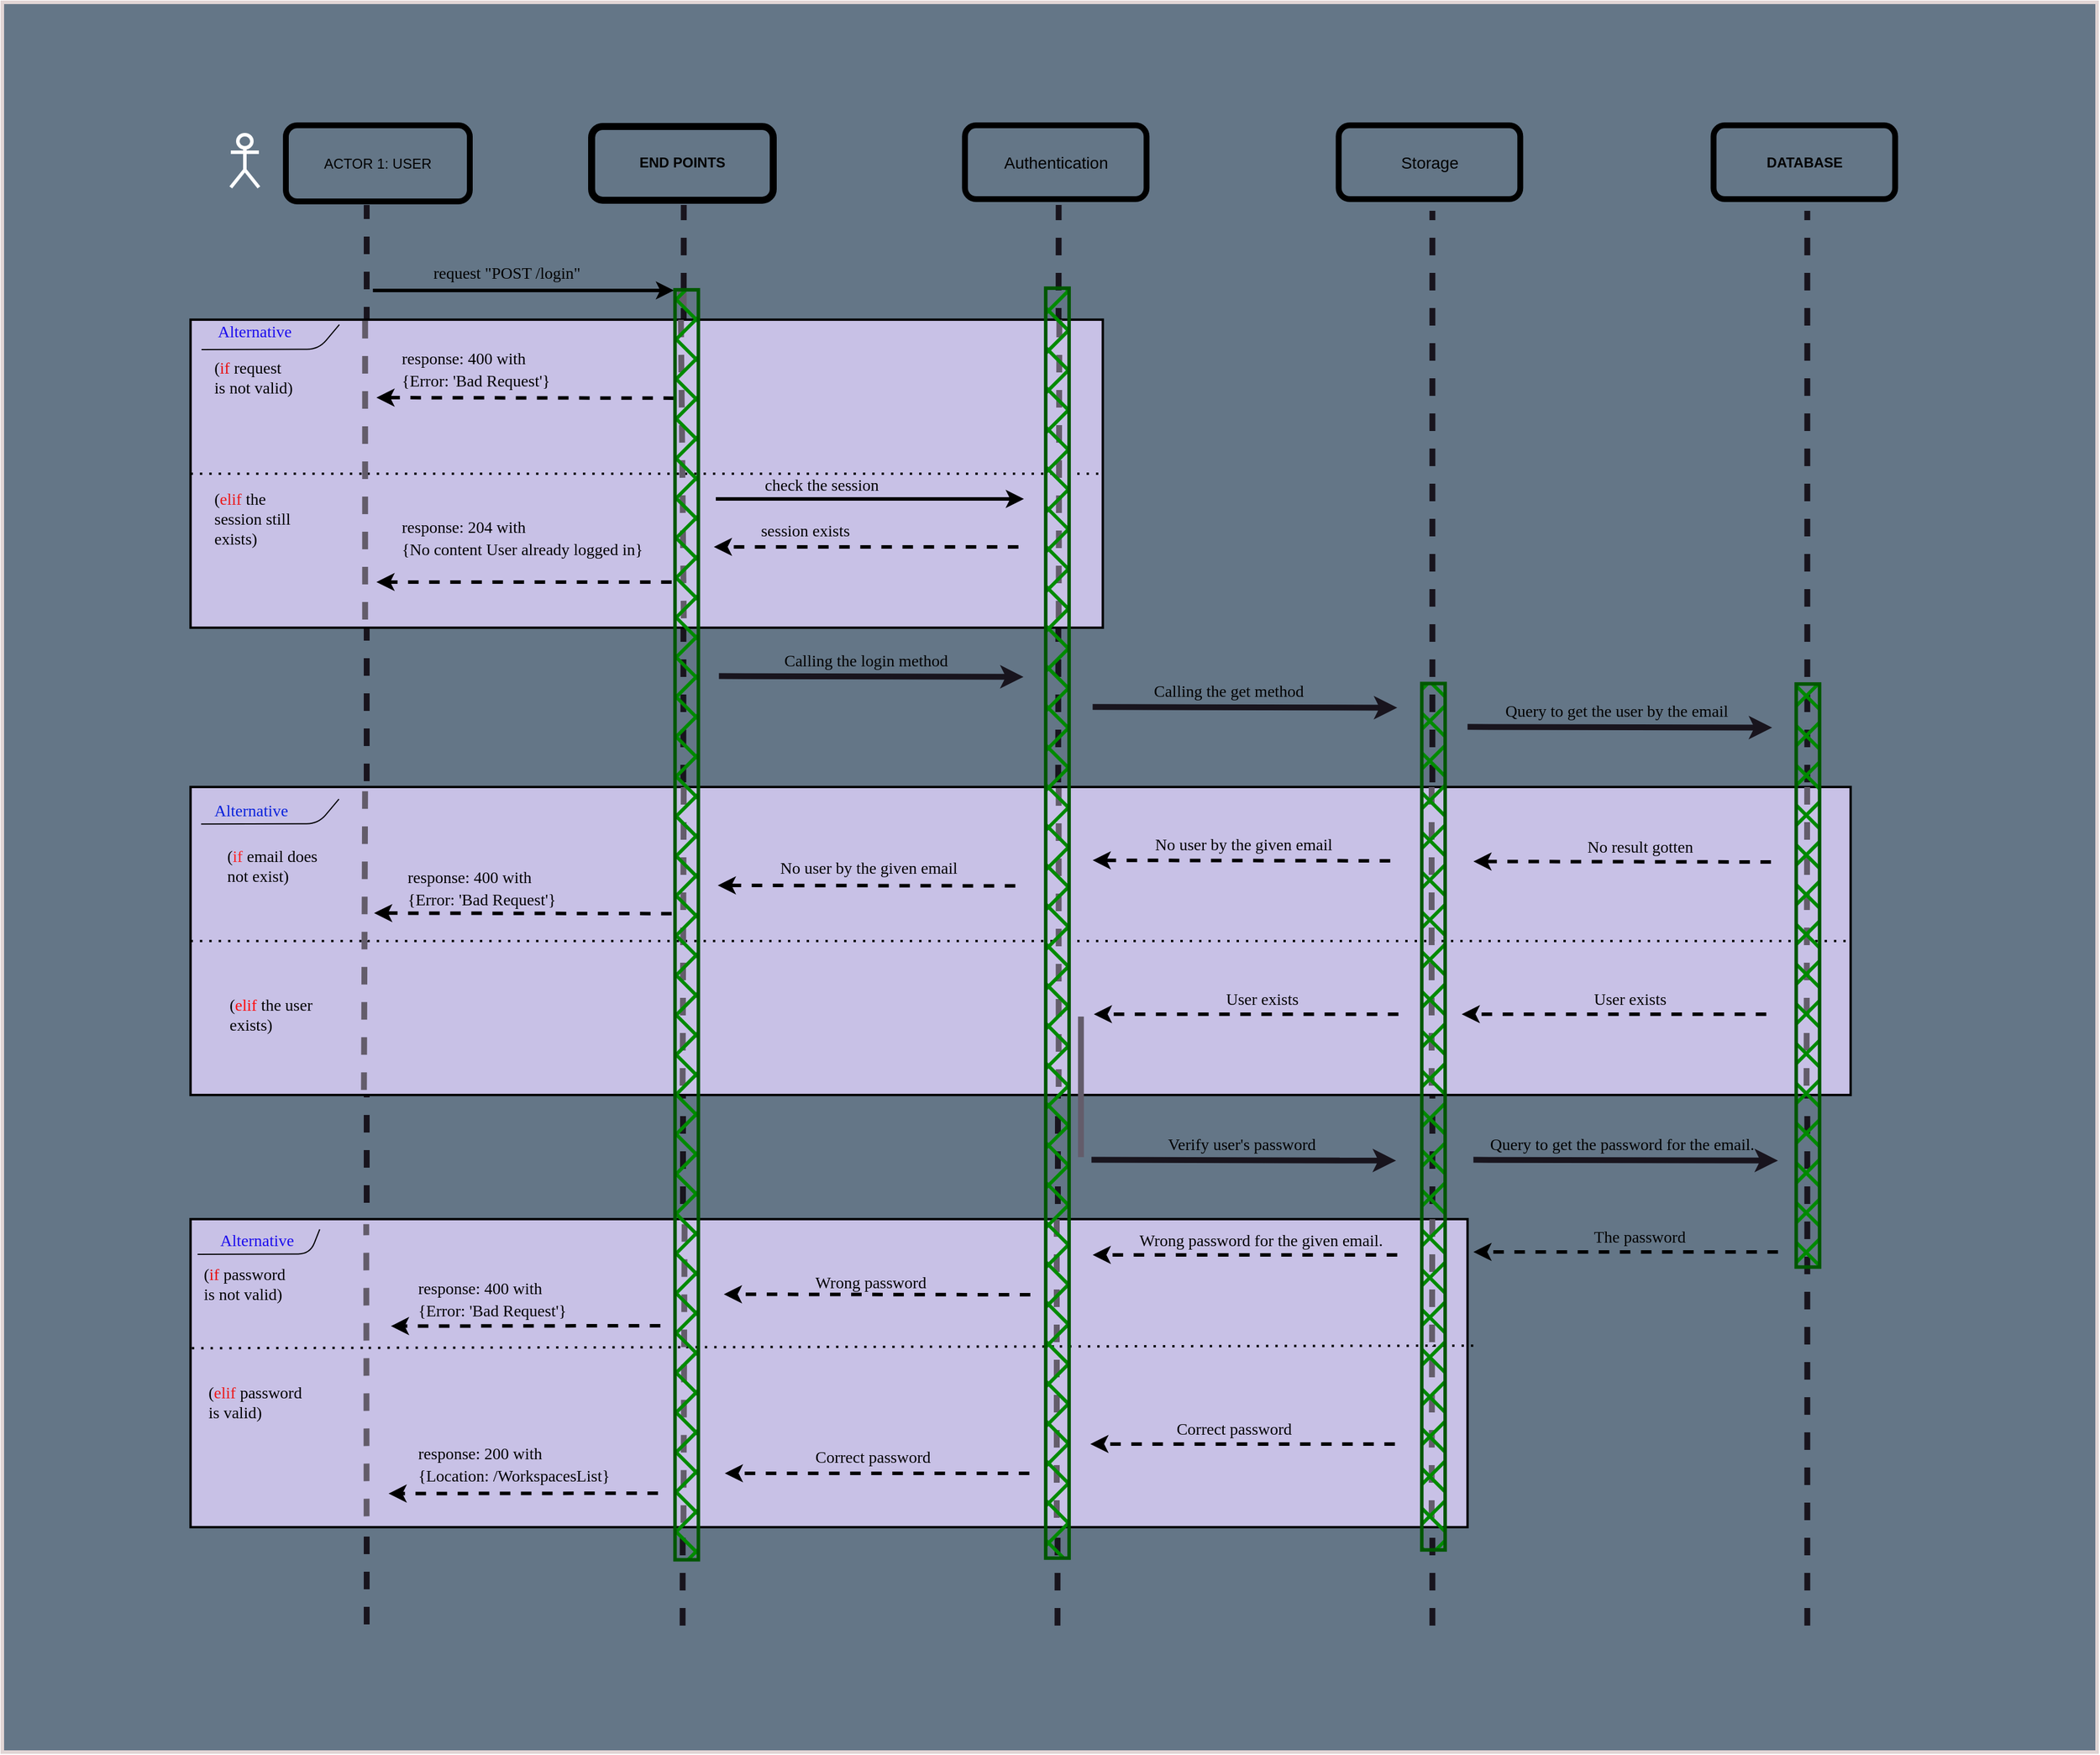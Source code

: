 <mxfile>
    <diagram id="F_yw_CQn4tfW_uXNjKrX" name="Page-1">
        <mxGraphModel dx="4296" dy="371" grid="0" gridSize="10" guides="0" tooltips="1" connect="1" arrows="1" fold="1" page="1" pageScale="1" pageWidth="1200" pageHeight="1600" background="#ffffff" math="0" shadow="0">
            <root>
                <mxCell id="0"/>
                <mxCell id="1" parent="0"/>
                <mxCell id="373" value="" style="rounded=0;whiteSpace=wrap;html=1;labelBackgroundColor=none;fillStyle=solid;strokeColor=#e1d5d5;strokeWidth=3;fontFamily=Times New Roman;fontSize=19;fontColor=#ec1818;fillColor=#647687;gradientColor=none;" vertex="1" parent="1">
                    <mxGeometry x="-3285" y="45" width="1788" height="1494" as="geometry"/>
                </mxCell>
                <mxCell id="374" value="" style="endArrow=none;dashed=1;html=1;fontColor=#080808;endSize=4;strokeColor=#18141d;strokeWidth=5;" edge="1" parent="1">
                    <mxGeometry width="50" height="50" relative="1" as="geometry">
                        <mxPoint x="-2974" y="1430" as="sourcePoint"/>
                        <mxPoint x="-2974" y="218" as="targetPoint"/>
                    </mxGeometry>
                </mxCell>
                <mxCell id="229" value="ACTOR 1: USER" style="rounded=1;whiteSpace=wrap;html=1;fillColor=none;strokeWidth=5;" vertex="1" parent="1">
                    <mxGeometry x="-3043" y="150" width="157" height="65" as="geometry"/>
                </mxCell>
                <mxCell id="230" value="&lt;b&gt;END POINTS&lt;/b&gt;" style="rounded=1;whiteSpace=wrap;html=1;fillColor=none;strokeWidth=6;" vertex="1" parent="1">
                    <mxGeometry x="-2782" y="151" width="155" height="62.95" as="geometry"/>
                </mxCell>
                <mxCell id="231" value="&lt;font style=&quot;font-size: 14px;&quot;&gt;Authentication&lt;/font&gt;" style="rounded=1;whiteSpace=wrap;html=1;fillColor=none;strokeWidth=5;" vertex="1" parent="1">
                    <mxGeometry x="-2463.34" y="150.05" width="155" height="62.95" as="geometry"/>
                </mxCell>
                <mxCell id="232" value="&lt;font style=&quot;font-size: 14px;&quot;&gt;Storage&lt;/font&gt;" style="rounded=1;whiteSpace=wrap;html=1;fillColor=none;strokeWidth=5;" vertex="1" parent="1">
                    <mxGeometry x="-2144.34" y="150.05" width="155" height="62.95" as="geometry"/>
                </mxCell>
                <mxCell id="233" value="&lt;b&gt;DATABASE&lt;/b&gt;" style="rounded=1;whiteSpace=wrap;html=1;fillColor=none;strokeWidth=5;" vertex="1" parent="1">
                    <mxGeometry x="-1824.34" y="150.05" width="155" height="62.95" as="geometry"/>
                </mxCell>
                <mxCell id="234" value="" style="endArrow=none;dashed=1;html=1;fontColor=#080808;endSize=4;strokeColor=#18141d;strokeWidth=5;" edge="1" parent="1">
                    <mxGeometry width="50" height="50" relative="1" as="geometry">
                        <mxPoint x="-2704.34" y="1430.95" as="sourcePoint"/>
                        <mxPoint x="-2703.34" y="217.95" as="targetPoint"/>
                    </mxGeometry>
                </mxCell>
                <mxCell id="235" value="" style="endArrow=none;dashed=1;html=1;fontColor=#080808;endSize=4;strokeColor=#18141d;strokeWidth=5;" edge="1" parent="1">
                    <mxGeometry width="50" height="50" relative="1" as="geometry">
                        <mxPoint x="-2384.34" y="1430.95" as="sourcePoint"/>
                        <mxPoint x="-2383.34" y="217.95" as="targetPoint"/>
                    </mxGeometry>
                </mxCell>
                <mxCell id="236" value="" style="endArrow=none;dashed=1;html=1;fontColor=#080808;endSize=4;strokeColor=#18141d;strokeWidth=5;" edge="1" parent="1">
                    <mxGeometry width="50" height="50" relative="1" as="geometry">
                        <mxPoint x="-2064.34" y="1430.95" as="sourcePoint"/>
                        <mxPoint x="-2064.34" y="222.95" as="targetPoint"/>
                    </mxGeometry>
                </mxCell>
                <mxCell id="237" value="" style="endArrow=none;dashed=1;html=1;fontColor=#080808;endSize=4;strokeColor=#18141d;strokeWidth=5;" edge="1" parent="1">
                    <mxGeometry width="50" height="50" relative="1" as="geometry">
                        <mxPoint x="-1744.34" y="1430.95" as="sourcePoint"/>
                        <mxPoint x="-1744.34" y="222.95" as="targetPoint"/>
                    </mxGeometry>
                </mxCell>
                <mxCell id="238" value="" style="endArrow=classic;html=1;strokeColor=#18141d;strokeWidth=5;fontSize=14;fontColor=#080808;endSize=4;" edge="1" parent="1">
                    <mxGeometry width="50" height="50" relative="1" as="geometry">
                        <mxPoint x="-2673.34" y="620.3" as="sourcePoint"/>
                        <mxPoint x="-2413.34" y="620.95" as="targetPoint"/>
                    </mxGeometry>
                </mxCell>
                <mxCell id="242" value="" style="rounded=0;whiteSpace=wrap;html=1;strokeColor=#000000;strokeWidth=2;fontFamily=Verdana;fontSize=14;fontColor=#000000;fillColor=#C8C1E6;fillStyle=solid;gradientColor=none;" vertex="1" parent="1">
                    <mxGeometry x="-3124.34" y="315.95" width="778.65" height="263" as="geometry"/>
                </mxCell>
                <mxCell id="244" value="&lt;font color=&quot;#1b0ced&quot;&gt;Alternative&lt;/font&gt;" style="text;html=1;align=center;verticalAlign=middle;resizable=0;points=[];autosize=1;strokeColor=none;fillColor=none;fontSize=14;fontFamily=Verdana;fontColor=#000000;" vertex="1" parent="1">
                    <mxGeometry x="-3115.34" y="311.5" width="90" height="30" as="geometry"/>
                </mxCell>
                <mxCell id="245" value="(&lt;font color=&quot;#e90c0c&quot;&gt;if&lt;/font&gt; request&lt;br&gt;is not valid)" style="text;html=1;align=left;verticalAlign=middle;resizable=0;points=[];autosize=1;strokeColor=none;fillColor=none;fontSize=14;fontFamily=Verdana;fontColor=#000000;" vertex="1" parent="1">
                    <mxGeometry x="-3106.34" y="341.497" width="90" height="50" as="geometry"/>
                </mxCell>
                <mxCell id="246" value="(&lt;font color=&quot;#ec1818&quot;&gt;elif&lt;/font&gt; the&lt;br&gt;session still&lt;br&gt;exists)" style="text;html=1;align=left;verticalAlign=middle;resizable=0;points=[];autosize=1;strokeColor=none;fillColor=none;fontSize=14;fontFamily=Verdana;fontColor=#000000;" vertex="1" parent="1">
                    <mxGeometry x="-3106.34" y="456.949" width="90" height="60" as="geometry"/>
                </mxCell>
                <mxCell id="247" value="" style="endArrow=classic;html=1;rounded=1;strokeColor=#000000;strokeWidth=3;fontFamily=Verdana;fontSize=14;fontColor=#000000;jumpStyle=arc;jumpSize=0;dashed=1;" edge="1" parent="1">
                    <mxGeometry width="50" height="50" relative="1" as="geometry">
                        <mxPoint x="-2713.69" y="539.95" as="sourcePoint"/>
                        <mxPoint x="-2965.69" y="539.948" as="targetPoint"/>
                    </mxGeometry>
                </mxCell>
                <mxCell id="248" value="&lt;font face=&quot;Verdana&quot;&gt;&lt;span style=&quot;font-size: 14px;&quot;&gt;check the session&lt;/span&gt;&lt;/font&gt;" style="text;html=1;align=center;verticalAlign=middle;resizable=0;points=[];autosize=1;strokeColor=none;fillColor=none;fontSize=22;fontColor=#000000;" vertex="1" parent="1">
                    <mxGeometry x="-2656.694" y="435" width="142" height="39" as="geometry"/>
                </mxCell>
                <mxCell id="249" value="" style="endArrow=classic;html=1;rounded=1;strokeColor=#000000;strokeWidth=3;fontFamily=Verdana;fontSize=14;fontColor=#000000;jumpStyle=arc;jumpSize=0;dashed=1;" edge="1" parent="1">
                    <mxGeometry width="50" height="50" relative="1" as="geometry">
                        <mxPoint x="-2417.69" y="509.95" as="sourcePoint"/>
                        <mxPoint x="-2677.69" y="509.95" as="targetPoint"/>
                    </mxGeometry>
                </mxCell>
                <mxCell id="250" value="&lt;font face=&quot;Verdana&quot;&gt;&lt;span style=&quot;font-size: 14px;&quot;&gt;session exists&lt;/span&gt;&lt;/font&gt;" style="text;html=1;align=center;verticalAlign=middle;resizable=0;points=[];autosize=1;strokeColor=none;fillColor=none;fontSize=22;fontColor=#000000;" vertex="1" parent="1">
                    <mxGeometry x="-2657.694" y="474.95" width="115" height="39" as="geometry"/>
                </mxCell>
                <mxCell id="251" value="" style="endArrow=classic;html=1;rounded=1;strokeColor=#000000;strokeWidth=3;fontFamily=Verdana;fontSize=14;fontColor=#000000;jumpStyle=arc;jumpSize=0;dashed=1;" edge="1" parent="1">
                    <mxGeometry width="50" height="50" relative="1" as="geometry">
                        <mxPoint x="-2711.69" y="382.95" as="sourcePoint"/>
                        <mxPoint x="-2965.69" y="382.498" as="targetPoint"/>
                    </mxGeometry>
                </mxCell>
                <mxCell id="252" value="&lt;p style=&quot;line-height: 70%;&quot;&gt;&lt;font style=&quot;font-size: 14px;&quot; face=&quot;Verdana&quot;&gt;response: 400 with&lt;br&gt;{Error&lt;/font&gt;&lt;span style=&quot;background-color: initial; font-family: Verdana; font-size: 14px;&quot;&gt;: 'Bad Request'}&amp;nbsp;&lt;/span&gt;&lt;/p&gt;" style="text;html=1;align=left;verticalAlign=middle;resizable=0;points=[];autosize=1;strokeColor=none;fillColor=none;fontSize=22;fontColor=#000000;" vertex="1" parent="1">
                    <mxGeometry x="-2945.69" y="311.5" width="183" height="91" as="geometry"/>
                </mxCell>
                <mxCell id="253" value="" style="endArrow=classic;html=1;rounded=1;strokeColor=#000000;strokeWidth=3;fontSize=22;fontColor=#000000;jumpStyle=arc;jumpSize=0;" edge="1" parent="1">
                    <mxGeometry width="50" height="50" relative="1" as="geometry">
                        <mxPoint x="-2676.0" y="469" as="sourcePoint"/>
                        <mxPoint x="-2413.0" y="469" as="targetPoint"/>
                    </mxGeometry>
                </mxCell>
                <mxCell id="254" value="" style="endArrow=none;dashed=1;html=1;dashPattern=1 3;strokeWidth=2;rounded=1;strokeColor=#000000;fontFamily=Verdana;fontSize=14;fontColor=#000000;jumpStyle=arc;jumpSize=0;exitX=0;exitY=0.5;exitDx=0;exitDy=0;entryX=1;entryY=0.5;entryDx=0;entryDy=0;" edge="1" parent="1" source="242" target="242">
                    <mxGeometry width="50" height="50" relative="1" as="geometry">
                        <mxPoint x="-2835.69" y="481.95" as="sourcePoint"/>
                        <mxPoint x="-2345.69" y="423.95" as="targetPoint"/>
                    </mxGeometry>
                </mxCell>
                <mxCell id="255" value="" style="endArrow=classic;html=1;rounded=1;strokeColor=#000000;strokeWidth=3;fontSize=22;fontColor=#000000;jumpStyle=arc;jumpSize=0;" edge="1" parent="1">
                    <mxGeometry width="50" height="50" relative="1" as="geometry">
                        <mxPoint x="-2968.69" y="290.95" as="sourcePoint"/>
                        <mxPoint x="-2711.69" y="290.95" as="targetPoint"/>
                    </mxGeometry>
                </mxCell>
                <mxCell id="256" value="&lt;p style=&quot;line-height: 70%;&quot;&gt;&lt;font style=&quot;font-size: 14px;&quot; face=&quot;Verdana&quot;&gt;response: 204 with&lt;br&gt;&lt;/font&gt;&lt;span style=&quot;font-family: Verdana; font-size: 14px;&quot;&gt;{No content User already logged in}&lt;/span&gt;&lt;font style=&quot;font-size: 14px;&quot; face=&quot;Verdana&quot;&gt;&lt;br&gt;&lt;/font&gt;&lt;/p&gt;" style="text;html=1;align=left;verticalAlign=middle;resizable=0;points=[];autosize=1;strokeColor=none;fillColor=none;fontSize=22;fontColor=#000000;" vertex="1" parent="1">
                    <mxGeometry x="-2945.69" y="453.95" width="224" height="94" as="geometry"/>
                </mxCell>
                <mxCell id="257" value="&lt;span style=&quot;color: rgb(0, 0, 0); font-family: Verdana; font-size: 14px; font-style: normal; font-variant-ligatures: normal; font-variant-caps: normal; font-weight: 400; letter-spacing: normal; orphans: 2; text-align: center; text-indent: 0px; text-transform: none; widows: 2; word-spacing: 0px; -webkit-text-stroke-width: 0px; text-decoration-thickness: initial; text-decoration-style: initial; text-decoration-color: initial; float: none; display: inline !important;&quot;&gt;request &quot;POST /login&quot;&lt;/span&gt;" style="text;whiteSpace=wrap;html=1;fontSize=19;fontColor=#000000;" vertex="1" parent="1">
                    <mxGeometry x="-2918.69" y="256.95" width="170" height="50" as="geometry"/>
                </mxCell>
                <mxCell id="258" value="" style="endArrow=none;dashed=1;html=1;fontColor=#080808;endSize=4;strokeColor=#635c6a;strokeWidth=5;startArrow=none;" edge="1" parent="1" source="367">
                    <mxGeometry width="50" height="50" relative="1" as="geometry">
                        <mxPoint x="-2703.34" y="570.95" as="sourcePoint"/>
                        <mxPoint x="-2703.34" y="309.95" as="targetPoint"/>
                    </mxGeometry>
                </mxCell>
                <mxCell id="260" value="" style="endArrow=none;dashed=1;html=1;fontColor=#080808;endSize=4;strokeColor=#635c6a;strokeWidth=5;" edge="1" parent="1">
                    <mxGeometry width="50" height="50" relative="1" as="geometry">
                        <mxPoint x="-2383.34" y="570.95" as="sourcePoint"/>
                        <mxPoint x="-2382.74" y="310.5" as="targetPoint"/>
                    </mxGeometry>
                </mxCell>
                <mxCell id="261" value="&lt;div style=&quot;text-align: center;&quot;&gt;&lt;span style=&quot;background-color: initial; font-size: 14px;&quot;&gt;&lt;font face=&quot;Verdana&quot;&gt;&amp;nbsp;Calling the login method&lt;/font&gt;&lt;/span&gt;&lt;/div&gt;" style="text;whiteSpace=wrap;html=1;fontSize=19;fontColor=#000000;" vertex="1" parent="1">
                    <mxGeometry x="-2623.34" y="587.95" width="170" height="50" as="geometry"/>
                </mxCell>
                <mxCell id="262" value="" style="endArrow=classic;html=1;strokeColor=#18141d;strokeWidth=5;fontSize=14;fontColor=#080808;endSize=4;" edge="1" parent="1">
                    <mxGeometry width="50" height="50" relative="1" as="geometry">
                        <mxPoint x="-2354.34" y="646.65" as="sourcePoint"/>
                        <mxPoint x="-2094.34" y="647.3" as="targetPoint"/>
                    </mxGeometry>
                </mxCell>
                <mxCell id="263" value="&lt;div style=&quot;text-align: center;&quot;&gt;&lt;font face=&quot;Verdana&quot;&gt;&lt;span style=&quot;font-size: 14px;&quot;&gt;Calling the get method&amp;nbsp;&lt;/span&gt;&lt;/font&gt;&lt;/div&gt;" style="text;whiteSpace=wrap;html=1;fontSize=19;fontColor=#000000;" vertex="1" parent="1">
                    <mxGeometry x="-2304.34" y="614.3" width="170" height="50" as="geometry"/>
                </mxCell>
                <mxCell id="264" value="" style="endArrow=classic;html=1;strokeColor=#18141d;strokeWidth=5;fontSize=14;fontColor=#080808;endSize=4;" edge="1" parent="1">
                    <mxGeometry width="50" height="50" relative="1" as="geometry">
                        <mxPoint x="-2034.34" y="663.65" as="sourcePoint"/>
                        <mxPoint x="-1774.34" y="664.3" as="targetPoint"/>
                    </mxGeometry>
                </mxCell>
                <mxCell id="265" value="&lt;div style=&quot;text-align: center;&quot;&gt;&lt;font face=&quot;Verdana&quot;&gt;&lt;span style=&quot;font-size: 14px;&quot;&gt;Query to get the user by the email&lt;/span&gt;&lt;/font&gt;&lt;/div&gt;" style="text;whiteSpace=wrap;html=1;fontSize=19;fontColor=#000000;" vertex="1" parent="1">
                    <mxGeometry x="-2004.34" y="631.3" width="210" height="50" as="geometry"/>
                </mxCell>
                <mxCell id="266" value="" style="rounded=0;whiteSpace=wrap;html=1;strokeColor=#000000;strokeWidth=2;fontFamily=Verdana;fontSize=14;fontColor=#000000;fillColor=#C8C1E6;fillStyle=solid;gradientColor=none;" vertex="1" parent="1">
                    <mxGeometry x="-3124.34" y="714.95" width="1417" height="263" as="geometry"/>
                </mxCell>
                <mxCell id="273" value="" style="endArrow=classic;html=1;rounded=1;strokeColor=#000000;strokeWidth=3;fontFamily=Verdana;fontSize=14;fontColor=#000000;jumpStyle=arc;jumpSize=0;dashed=1;" edge="1" parent="1">
                    <mxGeometry width="50" height="50" relative="1" as="geometry">
                        <mxPoint x="-1779.34" y="908.95" as="sourcePoint"/>
                        <mxPoint x="-2039.34" y="908.95" as="targetPoint"/>
                    </mxGeometry>
                </mxCell>
                <mxCell id="274" value="&lt;font face=&quot;Verdana&quot;&gt;&lt;span style=&quot;font-size: 14px;&quot;&gt;User exists&lt;/span&gt;&lt;/font&gt;" style="text;html=1;align=center;verticalAlign=middle;resizable=0;points=[];autosize=1;strokeColor=none;fillColor=none;fontSize=22;fontColor=#000000;" vertex="1" parent="1">
                    <mxGeometry x="-1941.344" y="873.95" width="90" height="40" as="geometry"/>
                </mxCell>
                <mxCell id="275" value="" style="endArrow=classic;html=1;rounded=1;strokeColor=#000000;strokeWidth=3;fontFamily=Verdana;fontSize=14;fontColor=#000000;jumpStyle=arc;jumpSize=0;dashed=1;" edge="1" parent="1">
                    <mxGeometry width="50" height="50" relative="1" as="geometry">
                        <mxPoint x="-2100.34" y="778.01" as="sourcePoint"/>
                        <mxPoint x="-2354.34" y="777.558" as="targetPoint"/>
                    </mxGeometry>
                </mxCell>
                <mxCell id="276" value="&lt;p style=&quot;line-height: 70%;&quot;&gt;&lt;font face=&quot;Verdana&quot;&gt;&lt;span style=&quot;font-size: 14px;&quot;&gt;No user by the given email&lt;/span&gt;&lt;/font&gt;&lt;/p&gt;" style="text;html=1;align=left;verticalAlign=middle;resizable=0;points=[];autosize=1;strokeColor=none;fillColor=none;fontSize=22;fontColor=#000000;" vertex="1" parent="1">
                    <mxGeometry x="-2303.34" y="722.95" width="170" height="80" as="geometry"/>
                </mxCell>
                <mxCell id="278" value="" style="endArrow=none;dashed=1;html=1;dashPattern=1 3;strokeWidth=2;rounded=1;strokeColor=#000000;fontFamily=Verdana;fontSize=14;fontColor=#000000;jumpStyle=arc;jumpSize=0;exitX=0;exitY=0.5;exitDx=0;exitDy=0;entryX=1;entryY=0.5;entryDx=0;entryDy=0;" edge="1" parent="1" source="266" target="266">
                    <mxGeometry width="50" height="50" relative="1" as="geometry">
                        <mxPoint x="-2197.34" y="880.95" as="sourcePoint"/>
                        <mxPoint x="-1707.34" y="822.95" as="targetPoint"/>
                    </mxGeometry>
                </mxCell>
                <mxCell id="281" value="" style="endArrow=none;dashed=1;html=1;fontColor=#080808;endSize=4;strokeColor=#635c6a;strokeWidth=5;" edge="1" parent="1">
                    <mxGeometry width="50" height="50" relative="1" as="geometry">
                        <mxPoint x="-2064.99" y="969.95" as="sourcePoint"/>
                        <mxPoint x="-2064.99" y="708.95" as="targetPoint"/>
                    </mxGeometry>
                </mxCell>
                <mxCell id="282" value="" style="endArrow=none;dashed=1;html=1;fontColor=#080808;endSize=4;strokeColor=#635c6a;strokeWidth=5;" edge="1" parent="1">
                    <mxGeometry width="50" height="50" relative="1" as="geometry">
                        <mxPoint x="-2383.34" y="970.95" as="sourcePoint"/>
                        <mxPoint x="-2383.34" y="710.95" as="targetPoint"/>
                    </mxGeometry>
                </mxCell>
                <mxCell id="283" value="" style="endArrow=none;dashed=1;html=1;fontColor=#080808;endSize=4;strokeColor=#635c6a;strokeWidth=5;" edge="1" parent="1">
                    <mxGeometry width="50" height="50" relative="1" as="geometry">
                        <mxPoint x="-1744.99" y="969.95" as="sourcePoint"/>
                        <mxPoint x="-1744.39" y="709.5" as="targetPoint"/>
                    </mxGeometry>
                </mxCell>
                <mxCell id="286" value="" style="endArrow=classic;html=1;rounded=1;strokeColor=#000000;strokeWidth=3;fontFamily=Verdana;fontSize=14;fontColor=#000000;jumpStyle=arc;jumpSize=0;dashed=1;" edge="1" parent="1">
                    <mxGeometry width="50" height="50" relative="1" as="geometry">
                        <mxPoint x="-1775.34" y="779.01" as="sourcePoint"/>
                        <mxPoint x="-2029.34" y="778.558" as="targetPoint"/>
                    </mxGeometry>
                </mxCell>
                <mxCell id="287" value="&lt;p style=&quot;line-height: 70%;&quot;&gt;&lt;font face=&quot;Verdana&quot;&gt;&lt;span style=&quot;font-size: 14px;&quot;&gt;No result gotten&lt;/span&gt;&lt;/font&gt;&lt;/p&gt;" style="text;html=1;align=left;verticalAlign=middle;resizable=0;points=[];autosize=1;strokeColor=none;fillColor=none;fontSize=22;fontColor=#000000;" vertex="1" parent="1">
                    <mxGeometry x="-1934.34" y="724.95" width="110" height="80" as="geometry"/>
                </mxCell>
                <mxCell id="292" value="" style="endArrow=none;dashed=1;html=1;fontColor=#080808;endSize=4;strokeColor=#635c6a;strokeWidth=5;" edge="1" parent="1">
                    <mxGeometry width="50" height="50" relative="1" as="geometry">
                        <mxPoint x="-2704.34" y="969.95" as="sourcePoint"/>
                        <mxPoint x="-2703.34" y="706.6" as="targetPoint"/>
                    </mxGeometry>
                </mxCell>
                <mxCell id="294" value="" style="endArrow=classic;html=1;rounded=1;strokeColor=#000000;strokeWidth=3;fontFamily=Verdana;fontSize=14;fontColor=#000000;jumpStyle=arc;jumpSize=0;dashed=1;" edge="1" parent="1">
                    <mxGeometry width="50" height="50" relative="1" as="geometry">
                        <mxPoint x="-2420.34" y="799.4" as="sourcePoint"/>
                        <mxPoint x="-2674.34" y="798.948" as="targetPoint"/>
                    </mxGeometry>
                </mxCell>
                <mxCell id="295" value="&lt;p style=&quot;line-height: 70%;&quot;&gt;&lt;font face=&quot;Verdana&quot;&gt;&lt;span style=&quot;font-size: 14px;&quot;&gt;No user by the given email&lt;/span&gt;&lt;/font&gt;&lt;/p&gt;" style="text;html=1;align=left;verticalAlign=middle;resizable=0;points=[];autosize=1;strokeColor=none;fillColor=none;fontSize=22;fontColor=#000000;" vertex="1" parent="1">
                    <mxGeometry x="-2623.34" y="742.65" width="170" height="80" as="geometry"/>
                </mxCell>
                <mxCell id="297" value="" style="endArrow=none;html=1;rounded=1;strokeColor=#000000;strokeWidth=1;fontFamily=Verdana;fontSize=14;fontColor=#000000;jumpStyle=arc;jumpSize=0;exitX=0;exitY=0.081;exitDx=0;exitDy=0;exitPerimeter=0;entryX=0.144;entryY=0;entryDx=0;entryDy=0;entryPerimeter=0;" edge="1" parent="1">
                    <mxGeometry width="50" height="50" relative="1" as="geometry">
                        <mxPoint x="-3115.34" y="746.603" as="sourcePoint"/>
                        <mxPoint x="-2997.692" y="725.3" as="targetPoint"/>
                        <Array as="points">
                            <mxPoint x="-3015.34" y="746.3"/>
                        </Array>
                    </mxGeometry>
                </mxCell>
                <mxCell id="298" value="&lt;font color=&quot;#0922dc&quot;&gt;Alternative&lt;/font&gt;" style="text;html=1;align=center;verticalAlign=middle;resizable=0;points=[];autosize=1;strokeColor=none;fillColor=none;fontSize=14;fontFamily=Verdana;fontColor=#000000;" vertex="1" parent="1">
                    <mxGeometry x="-3118.34" y="720.65" width="90" height="30" as="geometry"/>
                </mxCell>
                <mxCell id="299" value="(&lt;font color=&quot;#fc2223&quot;&gt;if&lt;/font&gt; email does&lt;br&gt;not exist)" style="text;html=1;align=left;verticalAlign=middle;resizable=0;points=[];autosize=1;strokeColor=none;fillColor=none;fontSize=14;fontFamily=Verdana;fontColor=#000000;" vertex="1" parent="1">
                    <mxGeometry x="-3095.34" y="757.647" width="100" height="50" as="geometry"/>
                </mxCell>
                <mxCell id="300" value="(&lt;font color=&quot;#ff0a0a&quot;&gt;elif&lt;/font&gt; the user&lt;br&gt;exists)" style="text;html=1;align=left;verticalAlign=middle;resizable=0;points=[];autosize=1;strokeColor=none;fillColor=none;fontSize=14;fontFamily=Verdana;fontColor=#000000;" vertex="1" parent="1">
                    <mxGeometry x="-3093.34" y="885.299" width="90" height="50" as="geometry"/>
                </mxCell>
                <mxCell id="301" value="" style="endArrow=none;dashed=1;html=1;fontColor=#080808;endSize=4;strokeColor=#635c6a;strokeWidth=5;" edge="1" parent="1">
                    <mxGeometry width="50" height="50" relative="1" as="geometry">
                        <mxPoint x="-2976.34" y="973.65" as="sourcePoint"/>
                        <mxPoint x="-2975.34" y="710.3" as="targetPoint"/>
                    </mxGeometry>
                </mxCell>
                <mxCell id="302" value="" style="endArrow=classic;html=1;rounded=1;strokeColor=#000000;strokeWidth=3;fontFamily=Verdana;fontSize=14;fontColor=#000000;jumpStyle=arc;jumpSize=0;dashed=1;" edge="1" parent="1">
                    <mxGeometry width="50" height="50" relative="1" as="geometry">
                        <mxPoint x="-2713.69" y="823.1" as="sourcePoint"/>
                        <mxPoint x="-2967.69" y="822.648" as="targetPoint"/>
                    </mxGeometry>
                </mxCell>
                <mxCell id="303" value="&lt;p style=&quot;line-height: 70%;&quot;&gt;&lt;font style=&quot;font-size: 14px;&quot; face=&quot;Verdana&quot;&gt;response: 400 with&lt;br&gt;{Error&lt;/font&gt;&lt;span style=&quot;background-color: initial; font-family: Verdana; font-size: 14px;&quot;&gt;: 'Bad Request'}&amp;nbsp;&lt;/span&gt;&lt;/p&gt;" style="text;html=1;align=left;verticalAlign=middle;resizable=0;points=[];autosize=1;strokeColor=none;fillColor=none;fontSize=22;fontColor=#000000;" vertex="1" parent="1">
                    <mxGeometry x="-2941.34" y="754.3" width="183" height="91" as="geometry"/>
                </mxCell>
                <mxCell id="304" value="" style="endArrow=classic;html=1;rounded=1;strokeColor=#000000;strokeWidth=3;fontFamily=Verdana;fontSize=14;fontColor=#000000;jumpStyle=arc;jumpSize=0;dashed=1;" edge="1" parent="1">
                    <mxGeometry width="50" height="50" relative="1" as="geometry">
                        <mxPoint x="-2093.34" y="908.95" as="sourcePoint"/>
                        <mxPoint x="-2353.34" y="908.95" as="targetPoint"/>
                    </mxGeometry>
                </mxCell>
                <mxCell id="305" value="&lt;font face=&quot;Verdana&quot;&gt;&lt;span style=&quot;font-size: 14px;&quot;&gt;User exists&lt;/span&gt;&lt;/font&gt;" style="text;html=1;align=center;verticalAlign=middle;resizable=0;points=[];autosize=1;strokeColor=none;fillColor=none;fontSize=22;fontColor=#000000;" vertex="1" parent="1">
                    <mxGeometry x="-2255.344" y="873.95" width="90" height="40" as="geometry"/>
                </mxCell>
                <mxCell id="308" value="" style="endArrow=classic;html=1;strokeColor=#18141d;strokeWidth=5;fontSize=14;fontColor=#080808;endSize=4;" edge="1" parent="1">
                    <mxGeometry width="50" height="50" relative="1" as="geometry">
                        <mxPoint x="-2355.34" y="1033.3" as="sourcePoint"/>
                        <mxPoint x="-2095.34" y="1033.95" as="targetPoint"/>
                    </mxGeometry>
                </mxCell>
                <mxCell id="309" value="&lt;div style=&quot;text-align: center;&quot;&gt;&lt;font face=&quot;Verdana&quot;&gt;&lt;span style=&quot;font-size: 14px;&quot;&gt;Verify user's password&amp;nbsp;&lt;/span&gt;&lt;/font&gt;&lt;/div&gt;" style="text;whiteSpace=wrap;html=1;fontSize=19;fontColor=#000000;" vertex="1" parent="1">
                    <mxGeometry x="-2292.34" y="1000.95" width="170" height="50" as="geometry"/>
                </mxCell>
                <mxCell id="310" value="" style="endArrow=classic;html=1;strokeColor=#18141d;strokeWidth=5;fontSize=14;fontColor=#080808;endSize=4;" edge="1" parent="1">
                    <mxGeometry width="50" height="50" relative="1" as="geometry">
                        <mxPoint x="-2029.34" y="1033.3" as="sourcePoint"/>
                        <mxPoint x="-1769.34" y="1033.95" as="targetPoint"/>
                    </mxGeometry>
                </mxCell>
                <mxCell id="311" value="&lt;div style=&quot;text-align: center;&quot;&gt;&lt;font face=&quot;Verdana&quot;&gt;&lt;span style=&quot;font-size: 14px;&quot;&gt;Query to get the password for the email.&lt;/span&gt;&lt;/font&gt;&lt;/div&gt;" style="text;whiteSpace=wrap;html=1;fontSize=19;fontColor=#000000;" vertex="1" parent="1">
                    <mxGeometry x="-2017.34" y="1000.95" width="242" height="50" as="geometry"/>
                </mxCell>
                <mxCell id="312" value="" style="endArrow=none;html=1;strokeColor=#635c6a;strokeWidth=5;fontFamily=Times New Roman;fontSize=19;fontColor=#ec1818;endSize=4;" edge="1" parent="1">
                    <mxGeometry width="50" height="50" relative="1" as="geometry">
                        <mxPoint x="-2364.34" y="910.95" as="sourcePoint"/>
                        <mxPoint x="-2364.34" y="1030.95" as="targetPoint"/>
                    </mxGeometry>
                </mxCell>
                <mxCell id="315" value="" style="endArrow=classic;html=1;rounded=1;strokeColor=#000000;strokeWidth=3;fontFamily=Verdana;fontSize=14;fontColor=#000000;jumpStyle=arc;jumpSize=0;dashed=1;" edge="1" parent="1">
                    <mxGeometry width="50" height="50" relative="1" as="geometry">
                        <mxPoint x="-1769.34" y="1111.95" as="sourcePoint"/>
                        <mxPoint x="-2029.34" y="1111.95" as="targetPoint"/>
                    </mxGeometry>
                </mxCell>
                <mxCell id="316" value="&lt;font face=&quot;Verdana&quot;&gt;&lt;span style=&quot;font-size: 14px;&quot;&gt;The password&amp;nbsp;&lt;/span&gt;&lt;/font&gt;" style="text;html=1;align=center;verticalAlign=middle;resizable=0;points=[];autosize=1;strokeColor=none;fillColor=none;fontSize=22;fontColor=#000000;" vertex="1" parent="1">
                    <mxGeometry x="-1941.344" y="1076.95" width="110" height="40" as="geometry"/>
                </mxCell>
                <mxCell id="319" value="" style="rounded=0;whiteSpace=wrap;html=1;strokeColor=#000000;strokeWidth=2;fontFamily=Verdana;fontSize=14;fontColor=#000000;fillColor=#C8C1E6;fillStyle=solid;gradientColor=none;" vertex="1" parent="1">
                    <mxGeometry x="-3124.34" y="1083.95" width="1090" height="263" as="geometry"/>
                </mxCell>
                <mxCell id="327" value="&lt;font face=&quot;Verdana&quot;&gt;&lt;span style=&quot;font-size: 14px;&quot;&gt;Correct password&lt;/span&gt;&lt;/font&gt;" style="text;html=1;align=center;verticalAlign=middle;resizable=0;points=[];autosize=1;strokeColor=none;fillColor=none;fontSize=22;fontColor=#000000;" vertex="1" parent="1">
                    <mxGeometry x="-2294.344" y="1240.95" width="120" height="40" as="geometry"/>
                </mxCell>
                <mxCell id="328" value="" style="endArrow=classic;html=1;rounded=1;strokeColor=#000000;strokeWidth=3;fontFamily=Verdana;fontSize=14;fontColor=#000000;jumpStyle=arc;jumpSize=0;dashed=1;" edge="1" parent="1">
                    <mxGeometry width="50" height="50" relative="1" as="geometry">
                        <mxPoint x="-2407.52" y="1148.54" as="sourcePoint"/>
                        <mxPoint x="-2669.17" y="1148.09" as="targetPoint"/>
                    </mxGeometry>
                </mxCell>
                <mxCell id="329" value="&lt;p style=&quot;line-height: 70%;&quot;&gt;&lt;font face=&quot;Verdana&quot;&gt;&lt;span style=&quot;font-size: 14px;&quot;&gt;Wrong password&lt;/span&gt;&lt;/font&gt;&lt;/p&gt;" style="text;html=1;align=left;verticalAlign=middle;resizable=0;points=[];autosize=1;strokeColor=none;fillColor=none;fontSize=22;fontColor=#000000;" vertex="1" parent="1">
                    <mxGeometry x="-2593.34" y="1097.22" width="120" height="80" as="geometry"/>
                </mxCell>
                <mxCell id="331" value="" style="endArrow=none;dashed=1;html=1;dashPattern=1 3;strokeWidth=2;rounded=1;strokeColor=#000000;fontFamily=Verdana;fontSize=14;fontColor=#000000;jumpStyle=arc;jumpSize=0;exitX=0.001;exitY=0.419;exitDx=0;exitDy=0;exitPerimeter=0;" edge="1" parent="1" source="319">
                    <mxGeometry width="50" height="50" relative="1" as="geometry">
                        <mxPoint x="-2517.34" y="1249.95" as="sourcePoint"/>
                        <mxPoint x="-2027.34" y="1191.95" as="targetPoint"/>
                    </mxGeometry>
                </mxCell>
                <mxCell id="333" value="&lt;p style=&quot;line-height: 70%;&quot;&gt;&lt;font style=&quot;font-size: 14px;&quot; face=&quot;Verdana&quot;&gt;Correct password&lt;/font&gt;&lt;/p&gt;" style="text;html=1;align=left;verticalAlign=middle;resizable=0;points=[];autosize=1;strokeColor=none;fillColor=none;fontSize=22;fontColor=#000000;" vertex="1" parent="1">
                    <mxGeometry x="-2593.34" y="1245.95" width="120" height="80" as="geometry"/>
                </mxCell>
                <mxCell id="334" value="" style="endArrow=none;dashed=1;html=1;fontColor=#080808;endSize=4;strokeColor=#635c6a;strokeWidth=5;" edge="1" parent="1">
                    <mxGeometry width="50" height="50" relative="1" as="geometry">
                        <mxPoint x="-2384.99" y="1338.95" as="sourcePoint"/>
                        <mxPoint x="-2384.99" y="1077.95" as="targetPoint"/>
                    </mxGeometry>
                </mxCell>
                <mxCell id="336" value="" style="endArrow=none;dashed=1;html=1;fontColor=#080808;endSize=4;strokeColor=#635c6a;strokeWidth=5;" edge="1" parent="1">
                    <mxGeometry width="50" height="50" relative="1" as="geometry">
                        <mxPoint x="-2064.99" y="1338.95" as="sourcePoint"/>
                        <mxPoint x="-2064.39" y="1078.5" as="targetPoint"/>
                    </mxGeometry>
                </mxCell>
                <mxCell id="317" value="" style="endArrow=classic;html=1;rounded=1;strokeColor=#000000;strokeWidth=3;fontFamily=Verdana;fontSize=14;fontColor=#000000;jumpStyle=arc;jumpSize=0;dashed=1;" edge="1" parent="1">
                    <mxGeometry width="50" height="50" relative="1" as="geometry">
                        <mxPoint x="-2094.34" y="1114.5" as="sourcePoint"/>
                        <mxPoint x="-2354.34" y="1114.5" as="targetPoint"/>
                    </mxGeometry>
                </mxCell>
                <mxCell id="318" value="&lt;font face=&quot;Verdana&quot;&gt;&lt;span style=&quot;font-size: 14px;&quot;&gt;Wrong password for the given email.&lt;/span&gt;&lt;/font&gt;" style="text;html=1;align=center;verticalAlign=middle;resizable=0;points=[];autosize=1;strokeColor=none;fillColor=none;fontSize=22;fontColor=#000000;" vertex="1" parent="1">
                    <mxGeometry x="-2326.344" y="1079.5" width="230" height="40" as="geometry"/>
                </mxCell>
                <mxCell id="343" value="" style="endArrow=none;html=1;rounded=1;strokeColor=#000000;strokeWidth=1;fontFamily=Verdana;fontSize=14;fontColor=#000000;jumpStyle=arc;jumpSize=0;exitX=0;exitY=0.081;exitDx=0;exitDy=0;exitPerimeter=0;entryX=0.144;entryY=0;entryDx=0;entryDy=0;entryPerimeter=0;" edge="1" parent="1">
                    <mxGeometry width="50" height="50" relative="1" as="geometry">
                        <mxPoint x="-3118.34" y="1113.973" as="sourcePoint"/>
                        <mxPoint x="-3014.084" y="1092.67" as="targetPoint"/>
                        <Array as="points">
                            <mxPoint x="-3022.34" y="1113.67"/>
                        </Array>
                    </mxGeometry>
                </mxCell>
                <mxCell id="344" value="&lt;font color=&quot;#1b0ced&quot;&gt;Alternative&lt;/font&gt;" style="text;html=1;align=center;verticalAlign=middle;resizable=0;points=[];autosize=1;strokeColor=none;fillColor=none;fontSize=14;fontFamily=Verdana;fontColor=#000000;" vertex="1" parent="1">
                    <mxGeometry x="-3113.34" y="1088.22" width="90" height="30" as="geometry"/>
                </mxCell>
                <mxCell id="345" value="(&lt;font color=&quot;#e90c0c&quot;&gt;if&lt;/font&gt; password&lt;br&gt;is not valid)" style="text;html=1;align=left;verticalAlign=middle;resizable=0;points=[];autosize=1;strokeColor=none;fillColor=none;fontSize=14;fontFamily=Verdana;fontColor=#000000;" vertex="1" parent="1">
                    <mxGeometry x="-3115.34" y="1115.217" width="90" height="50" as="geometry"/>
                </mxCell>
                <mxCell id="346" value="(&lt;font color=&quot;#ec1818&quot;&gt;elif&lt;/font&gt;&amp;nbsp;password&lt;br&gt;is valid)" style="text;html=1;align=left;verticalAlign=middle;resizable=0;points=[];autosize=1;strokeColor=none;fillColor=none;fontSize=14;fontFamily=Verdana;fontColor=#000000;" vertex="1" parent="1">
                    <mxGeometry x="-3111.34" y="1215.669" width="100" height="50" as="geometry"/>
                </mxCell>
                <mxCell id="347" value="" style="endArrow=none;dashed=1;html=1;fontColor=#080808;endSize=4;strokeColor=#635c6a;strokeWidth=5;entryX=0.139;entryY=0.002;entryDx=0;entryDy=0;entryPerimeter=0;" edge="1" parent="1">
                    <mxGeometry width="50" height="50" relative="1" as="geometry">
                        <mxPoint x="-2974.09" y="1337.69" as="sourcePoint"/>
                        <mxPoint x="-2974.364" y="1088.216" as="targetPoint"/>
                    </mxGeometry>
                </mxCell>
                <mxCell id="348" value="" style="endArrow=none;dashed=1;html=1;fontColor=#080808;endSize=4;strokeColor=#635c6a;strokeWidth=5;" edge="1" parent="1">
                    <mxGeometry width="50" height="50" relative="1" as="geometry">
                        <mxPoint x="-2703.61" y="1343.3" as="sourcePoint"/>
                        <mxPoint x="-2702.61" y="1079.95" as="targetPoint"/>
                    </mxGeometry>
                </mxCell>
                <mxCell id="349" value="" style="endArrow=classic;html=1;rounded=1;strokeColor=#000000;strokeWidth=3;fontFamily=Verdana;fontSize=14;fontColor=#000000;jumpStyle=arc;jumpSize=0;dashed=1;" edge="1" parent="1">
                    <mxGeometry width="50" height="50" relative="1" as="geometry">
                        <mxPoint x="-2723.34" y="1174.95" as="sourcePoint"/>
                        <mxPoint x="-2953.34" y="1175.298" as="targetPoint"/>
                    </mxGeometry>
                </mxCell>
                <mxCell id="350" value="&lt;p style=&quot;line-height: 70%;&quot;&gt;&lt;font style=&quot;font-size: 14px;&quot; face=&quot;Verdana&quot;&gt;response: 400 with&lt;br&gt;{Error&lt;/font&gt;&lt;span style=&quot;background-color: initial; font-family: Verdana; font-size: 14px;&quot;&gt;: 'Bad Request'}&amp;nbsp;&lt;/span&gt;&lt;/p&gt;" style="text;html=1;align=left;verticalAlign=middle;resizable=0;points=[];autosize=1;strokeColor=none;fillColor=none;fontSize=22;fontColor=#000000;" vertex="1" parent="1">
                    <mxGeometry x="-2931.69" y="1105.95" width="183" height="91" as="geometry"/>
                </mxCell>
                <mxCell id="352" value="" style="endArrow=classic;html=1;rounded=1;strokeColor=#000000;strokeWidth=3;fontFamily=Verdana;fontSize=14;fontColor=#000000;jumpStyle=arc;jumpSize=0;dashed=1;" edge="1" parent="1">
                    <mxGeometry width="50" height="50" relative="1" as="geometry">
                        <mxPoint x="-2096.34" y="1275.95" as="sourcePoint"/>
                        <mxPoint x="-2356.34" y="1275.95" as="targetPoint"/>
                    </mxGeometry>
                </mxCell>
                <mxCell id="353" value="" style="endArrow=classic;html=1;rounded=1;strokeColor=#000000;strokeWidth=3;fontFamily=Verdana;fontSize=14;fontColor=#000000;jumpStyle=arc;jumpSize=0;dashed=1;" edge="1" parent="1">
                    <mxGeometry width="50" height="50" relative="1" as="geometry">
                        <mxPoint x="-2408.34" y="1300.95" as="sourcePoint"/>
                        <mxPoint x="-2668.34" y="1300.95" as="targetPoint"/>
                    </mxGeometry>
                </mxCell>
                <mxCell id="354" value="" style="endArrow=classic;html=1;rounded=1;strokeColor=#000000;strokeWidth=3;fontFamily=Verdana;fontSize=14;fontColor=#000000;jumpStyle=arc;jumpSize=0;dashed=1;" edge="1" parent="1">
                    <mxGeometry width="50" height="50" relative="1" as="geometry">
                        <mxPoint x="-2725.34" y="1317.95" as="sourcePoint"/>
                        <mxPoint x="-2955.34" y="1318.298" as="targetPoint"/>
                    </mxGeometry>
                </mxCell>
                <mxCell id="355" value="&lt;p style=&quot;line-height: 70%;&quot;&gt;&lt;font style=&quot;font-size: 14px;&quot; face=&quot;Verdana&quot;&gt;response: 200 with&lt;br&gt;{Location: /WorkspacesList&lt;/font&gt;&lt;span style=&quot;background-color: initial; font-family: Verdana; font-size: 14px;&quot;&gt;}&amp;nbsp;&lt;/span&gt;&lt;/p&gt;" style="text;html=1;align=left;verticalAlign=middle;resizable=0;points=[];autosize=1;strokeColor=none;fillColor=none;fontSize=22;fontColor=#000000;" vertex="1" parent="1">
                    <mxGeometry x="-2931.69" y="1241.95" width="190" height="100" as="geometry"/>
                </mxCell>
                <mxCell id="358" value="" style="rounded=0;whiteSpace=wrap;html=1;labelBackgroundColor=none;fillStyle=cross-hatch;strokeColor=#005700;strokeWidth=3;fontFamily=Times New Roman;fontSize=19;fontColor=#ffffff;fillColor=#008a00;rotation=-90;" vertex="1" parent="1">
                    <mxGeometry x="-1992.74" y="865.99" width="497.82" height="19.95" as="geometry"/>
                </mxCell>
                <mxCell id="361" value="" style="rounded=0;whiteSpace=wrap;html=1;labelBackgroundColor=none;fillStyle=cross-hatch;strokeColor=#005700;strokeWidth=3;fontFamily=Times New Roman;fontSize=19;fontColor=#ffffff;fillColor=#008a00;rotation=-90;" vertex="1" parent="1">
                    <mxGeometry x="-2433.3" y="986.53" width="739.75" height="19.95" as="geometry"/>
                </mxCell>
                <mxCell id="365" value="" style="rounded=0;whiteSpace=wrap;html=1;labelBackgroundColor=none;fillStyle=cross-hatch;strokeColor=#005700;strokeWidth=3;fontFamily=Times New Roman;fontSize=19;fontColor=#ffffff;fillColor=#008a00;rotation=-90;" vertex="1" parent="1">
                    <mxGeometry x="-2926.59" y="821.25" width="1084.32" height="19.95" as="geometry"/>
                </mxCell>
                <mxCell id="368" value="" style="endArrow=none;dashed=1;html=1;fontColor=#080808;endSize=4;strokeColor=#635c6a;strokeWidth=5;" edge="1" parent="1" target="367">
                    <mxGeometry width="50" height="50" relative="1" as="geometry">
                        <mxPoint x="-2703.34" y="570.95" as="sourcePoint"/>
                        <mxPoint x="-2703.34" y="309.95" as="targetPoint"/>
                    </mxGeometry>
                </mxCell>
                <mxCell id="367" value="" style="rounded=0;whiteSpace=wrap;html=1;labelBackgroundColor=none;fillStyle=cross-hatch;strokeColor=#005700;strokeWidth=3;fontFamily=Times New Roman;fontSize=19;fontColor=#ffffff;fillColor=#008a00;rotation=-90;" vertex="1" parent="1">
                    <mxGeometry x="-3243" y="822.65" width="1084.32" height="19.95" as="geometry"/>
                </mxCell>
                <mxCell id="371" value="" style="endArrow=none;html=1;rounded=1;strokeColor=#000000;strokeWidth=1;fontFamily=Verdana;fontSize=14;fontColor=#000000;jumpStyle=arc;jumpSize=0;exitX=0;exitY=0.081;exitDx=0;exitDy=0;exitPerimeter=0;entryX=0.144;entryY=0;entryDx=0;entryDy=0;entryPerimeter=0;" edge="1" parent="1">
                    <mxGeometry width="50" height="50" relative="1" as="geometry">
                        <mxPoint x="-3114.99" y="341.503" as="sourcePoint"/>
                        <mxPoint x="-2997.342" y="320.2" as="targetPoint"/>
                        <Array as="points">
                            <mxPoint x="-3014.99" y="341.2"/>
                        </Array>
                    </mxGeometry>
                </mxCell>
                <mxCell id="370" value="" style="endArrow=none;dashed=1;html=1;fontColor=#080808;endSize=4;strokeColor=#635c6a;strokeWidth=5;" edge="1" parent="1">
                    <mxGeometry width="50" height="50" relative="1" as="geometry">
                        <mxPoint x="-2975.34" y="571.95" as="sourcePoint"/>
                        <mxPoint x="-2975.34" y="316.6" as="targetPoint"/>
                    </mxGeometry>
                </mxCell>
                <mxCell id="375" value="" style="shape=umlActor;verticalLabelPosition=bottom;verticalAlign=top;html=1;outlineConnect=0;labelBackgroundColor=none;fillStyle=solid;strokeColor=#ffffff;strokeWidth=3;fontFamily=Times New Roman;fontSize=19;fontColor=#ec1818;fillColor=none;gradientColor=none;" vertex="1" parent="1">
                    <mxGeometry x="-3090" y="158" width="24" height="45" as="geometry"/>
                </mxCell>
            </root>
        </mxGraphModel>
    </diagram>
</mxfile>
